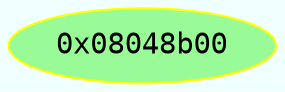 digraph code {
	graph [bgcolor=azure fontsize=8 fontname="Courier" splines="ortho"];
	node [fillcolor=gray style=filled];
	edge [arrowhead="normal"];
	"0x08048b00" [URL="entry0/0x08048b00", fillcolor="palegreen",color="yellow", fontname="Courier",label="0x08048b00"]
}
